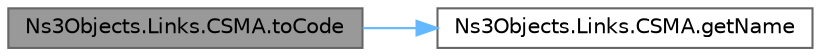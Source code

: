 digraph "Ns3Objects.Links.CSMA.toCode"
{
 // LATEX_PDF_SIZE
  bgcolor="transparent";
  edge [fontname=Helvetica,fontsize=10,labelfontname=Helvetica,labelfontsize=10];
  node [fontname=Helvetica,fontsize=10,shape=box,height=0.2,width=0.4];
  rankdir="LR";
  Node1 [id="Node000001",label="Ns3Objects.Links.CSMA.toCode",height=0.2,width=0.4,color="gray40", fillcolor="grey60", style="filled", fontcolor="black",tooltip=" "];
  Node1 -> Node2 [id="edge1_Node000001_Node000002",color="steelblue1",style="solid",tooltip=" "];
  Node2 [id="Node000002",label="Ns3Objects.Links.CSMA.getName",height=0.2,width=0.4,color="grey40", fillcolor="white", style="filled",URL="$class_ns3_objects_1_1_links_1_1_c_s_m_a.html#ae41c9ea197cd1d8f3c2bbff7e1e288f9",tooltip=" "];
}

